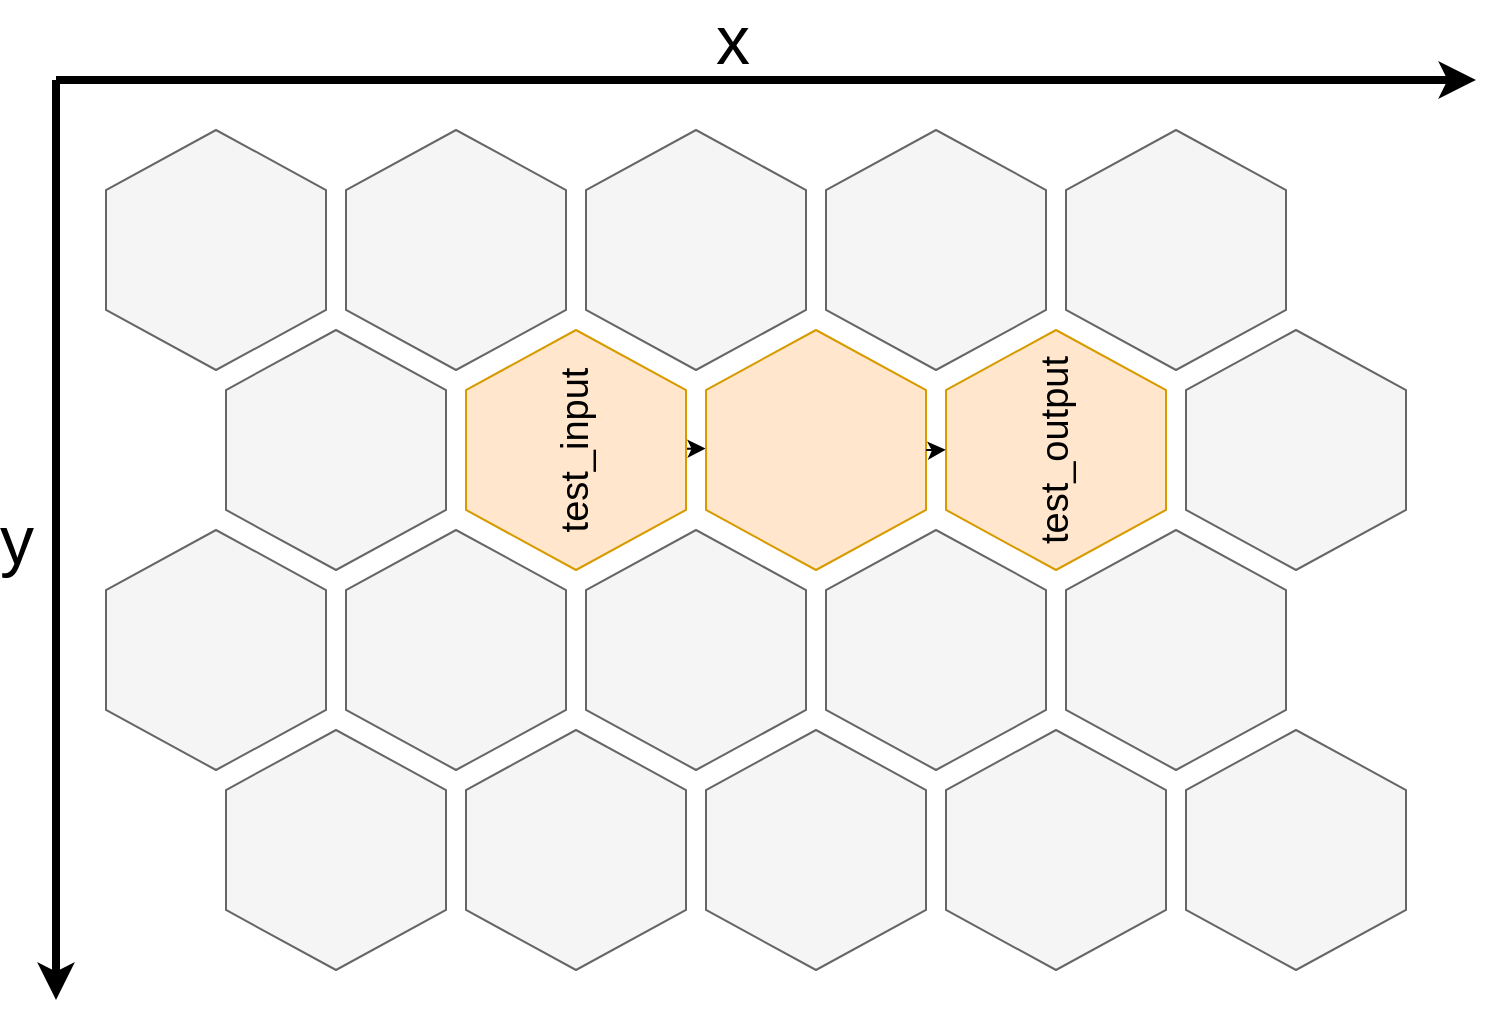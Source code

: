 <mxfile version="14.5.1" type="device"><diagram id="ohTSgQf9Iz3g85Rjkjld" name="Seite-1"><mxGraphModel dx="918" dy="773" grid="1" gridSize="10" guides="1" tooltips="1" connect="1" arrows="1" fold="1" page="1" pageScale="1" pageWidth="827" pageHeight="1169" math="0" shadow="0"><root><mxCell id="0"/><mxCell id="1" parent="0"/><mxCell id="3D4DM0aSmenejultuIwn-1" value="" style="shape=hexagon;perimeter=hexagonPerimeter2;whiteSpace=wrap;html=1;fixedSize=1;size=30;rotation=-90;fillColor=#f5f5f5;strokeColor=#666666;fontColor=#333333;" vertex="1" parent="1"><mxGeometry x="160" y="240" width="120" height="110" as="geometry"/></mxCell><mxCell id="3D4DM0aSmenejultuIwn-2" value="" style="shape=hexagon;perimeter=hexagonPerimeter2;whiteSpace=wrap;html=1;fixedSize=1;size=30;rotation=-90;fillColor=#f5f5f5;strokeColor=#666666;fontColor=#333333;" vertex="1" parent="1"><mxGeometry x="220" y="340" width="120" height="110" as="geometry"/></mxCell><mxCell id="3D4DM0aSmenejultuIwn-3" value="" style="shape=hexagon;perimeter=hexagonPerimeter2;whiteSpace=wrap;html=1;fixedSize=1;size=30;rotation=-90;fillColor=#f5f5f5;strokeColor=#666666;fontColor=#333333;" vertex="1" parent="1"><mxGeometry x="280" y="240" width="120" height="110" as="geometry"/></mxCell><mxCell id="3D4DM0aSmenejultuIwn-25" style="edgeStyle=orthogonalEdgeStyle;rounded=0;orthogonalLoop=1;jettySize=auto;html=1;entryX=0.506;entryY=-0.002;entryDx=0;entryDy=0;entryPerimeter=0;fontSize=19;" edge="1" parent="1" source="3D4DM0aSmenejultuIwn-4" target="3D4DM0aSmenejultuIwn-6"><mxGeometry relative="1" as="geometry"><Array as="points"><mxPoint x="463" y="394"/></Array></mxGeometry></mxCell><mxCell id="3D4DM0aSmenejultuIwn-4" value="test_input" style="shape=hexagon;perimeter=hexagonPerimeter2;whiteSpace=wrap;html=1;fixedSize=1;size=30;rotation=-90;fillColor=#ffe6cc;strokeColor=#d79b00;fontSize=19;" vertex="1" parent="1"><mxGeometry x="340" y="340" width="120" height="110" as="geometry"/></mxCell><mxCell id="3D4DM0aSmenejultuIwn-5" value="" style="shape=hexagon;perimeter=hexagonPerimeter2;whiteSpace=wrap;html=1;fixedSize=1;size=30;rotation=-90;fillColor=#f5f5f5;strokeColor=#666666;fontColor=#333333;" vertex="1" parent="1"><mxGeometry x="400" y="240" width="120" height="110" as="geometry"/></mxCell><mxCell id="3D4DM0aSmenejultuIwn-6" value="" style="shape=hexagon;perimeter=hexagonPerimeter2;whiteSpace=wrap;html=1;fixedSize=1;size=30;rotation=-90;fillColor=#ffe6cc;strokeColor=#d79b00;" vertex="1" parent="1"><mxGeometry x="460" y="340" width="120" height="110" as="geometry"/></mxCell><mxCell id="3D4DM0aSmenejultuIwn-7" value="" style="shape=hexagon;perimeter=hexagonPerimeter2;whiteSpace=wrap;html=1;fixedSize=1;size=30;rotation=-90;fillColor=#f5f5f5;strokeColor=#666666;fontColor=#333333;" vertex="1" parent="1"><mxGeometry x="160" y="440" width="120" height="110" as="geometry"/></mxCell><mxCell id="3D4DM0aSmenejultuIwn-8" value="" style="shape=hexagon;perimeter=hexagonPerimeter2;whiteSpace=wrap;html=1;fixedSize=1;size=30;rotation=-90;fillColor=#f5f5f5;strokeColor=#666666;fontColor=#333333;" vertex="1" parent="1"><mxGeometry x="220" y="540" width="120" height="110" as="geometry"/></mxCell><mxCell id="3D4DM0aSmenejultuIwn-9" value="" style="shape=hexagon;perimeter=hexagonPerimeter2;whiteSpace=wrap;html=1;fixedSize=1;size=30;rotation=-90;fillColor=#f5f5f5;strokeColor=#666666;fontColor=#333333;" vertex="1" parent="1"><mxGeometry x="280" y="440" width="120" height="110" as="geometry"/></mxCell><mxCell id="3D4DM0aSmenejultuIwn-10" value="" style="shape=hexagon;perimeter=hexagonPerimeter2;whiteSpace=wrap;html=1;fixedSize=1;size=30;rotation=-90;fillColor=#f5f5f5;strokeColor=#666666;fontColor=#333333;" vertex="1" parent="1"><mxGeometry x="340" y="540" width="120" height="110" as="geometry"/></mxCell><mxCell id="3D4DM0aSmenejultuIwn-11" value="" style="shape=hexagon;perimeter=hexagonPerimeter2;whiteSpace=wrap;html=1;fixedSize=1;size=30;rotation=-90;fillColor=#f5f5f5;strokeColor=#666666;fontColor=#333333;" vertex="1" parent="1"><mxGeometry x="400" y="440" width="120" height="110" as="geometry"/></mxCell><mxCell id="3D4DM0aSmenejultuIwn-12" value="" style="shape=hexagon;perimeter=hexagonPerimeter2;whiteSpace=wrap;html=1;fixedSize=1;size=30;rotation=-90;fillColor=#f5f5f5;strokeColor=#666666;fontColor=#333333;" vertex="1" parent="1"><mxGeometry x="460" y="540" width="120" height="110" as="geometry"/></mxCell><mxCell id="3D4DM0aSmenejultuIwn-13" value="" style="endArrow=classic;html=1;strokeWidth=4;" edge="1" parent="1"><mxGeometry width="50" height="50" relative="1" as="geometry"><mxPoint x="140" y="210" as="sourcePoint"/><mxPoint x="850" y="210" as="targetPoint"/></mxGeometry></mxCell><mxCell id="3D4DM0aSmenejultuIwn-14" value="x" style="edgeLabel;html=1;align=center;verticalAlign=middle;resizable=0;points=[];fontSize=34;labelBackgroundColor=none;" vertex="1" connectable="0" parent="3D4DM0aSmenejultuIwn-13"><mxGeometry x="-0.14" y="4" relative="1" as="geometry"><mxPoint x="32" y="-16" as="offset"/></mxGeometry></mxCell><mxCell id="3D4DM0aSmenejultuIwn-15" value="" style="endArrow=classic;html=1;strokeWidth=4;" edge="1" parent="1"><mxGeometry width="50" height="50" relative="1" as="geometry"><mxPoint x="140" y="210" as="sourcePoint"/><mxPoint x="140" y="670" as="targetPoint"/></mxGeometry></mxCell><mxCell id="3D4DM0aSmenejultuIwn-16" value="y" style="edgeLabel;html=1;align=center;verticalAlign=middle;resizable=0;points=[];fontSize=34;" vertex="1" connectable="0" parent="3D4DM0aSmenejultuIwn-15"><mxGeometry x="-0.286" y="-2" relative="1" as="geometry"><mxPoint x="-18" y="66" as="offset"/></mxGeometry></mxCell><mxCell id="3D4DM0aSmenejultuIwn-17" value="" style="shape=hexagon;perimeter=hexagonPerimeter2;whiteSpace=wrap;html=1;fixedSize=1;size=30;rotation=-90;fillColor=#f5f5f5;strokeColor=#666666;fontColor=#333333;" vertex="1" parent="1"><mxGeometry x="520" y="240" width="120" height="110" as="geometry"/></mxCell><mxCell id="3D4DM0aSmenejultuIwn-18" value="test_output" style="shape=hexagon;perimeter=hexagonPerimeter2;whiteSpace=wrap;html=1;fixedSize=1;size=30;rotation=-90;fillColor=#ffe6cc;strokeColor=#d79b00;fontSize=19;" vertex="1" parent="1"><mxGeometry x="580" y="340" width="120" height="110" as="geometry"/></mxCell><mxCell id="3D4DM0aSmenejultuIwn-19" value="" style="shape=hexagon;perimeter=hexagonPerimeter2;whiteSpace=wrap;html=1;fixedSize=1;size=30;rotation=-90;fillColor=#f5f5f5;strokeColor=#666666;fontColor=#333333;" vertex="1" parent="1"><mxGeometry x="520" y="440" width="120" height="110" as="geometry"/></mxCell><mxCell id="3D4DM0aSmenejultuIwn-20" value="" style="shape=hexagon;perimeter=hexagonPerimeter2;whiteSpace=wrap;html=1;fixedSize=1;size=30;rotation=-90;fillColor=#f5f5f5;strokeColor=#666666;fontColor=#333333;" vertex="1" parent="1"><mxGeometry x="580" y="540" width="120" height="110" as="geometry"/></mxCell><mxCell id="3D4DM0aSmenejultuIwn-21" value="" style="shape=hexagon;perimeter=hexagonPerimeter2;whiteSpace=wrap;html=1;fixedSize=1;size=30;rotation=-90;fillColor=#f5f5f5;strokeColor=#666666;fontColor=#333333;" vertex="1" parent="1"><mxGeometry x="640" y="240" width="120" height="110" as="geometry"/></mxCell><mxCell id="3D4DM0aSmenejultuIwn-22" value="" style="shape=hexagon;perimeter=hexagonPerimeter2;whiteSpace=wrap;html=1;fixedSize=1;size=30;rotation=-90;fillColor=#f5f5f5;strokeColor=#666666;fontColor=#333333;" vertex="1" parent="1"><mxGeometry x="700" y="340" width="120" height="110" as="geometry"/></mxCell><mxCell id="3D4DM0aSmenejultuIwn-23" value="" style="shape=hexagon;perimeter=hexagonPerimeter2;whiteSpace=wrap;html=1;fixedSize=1;size=30;rotation=-90;fillColor=#f5f5f5;strokeColor=#666666;fontColor=#333333;" vertex="1" parent="1"><mxGeometry x="640" y="440" width="120" height="110" as="geometry"/></mxCell><mxCell id="3D4DM0aSmenejultuIwn-24" value="" style="shape=hexagon;perimeter=hexagonPerimeter2;whiteSpace=wrap;html=1;fixedSize=1;size=30;rotation=-90;fillColor=#f5f5f5;strokeColor=#666666;fontColor=#333333;" vertex="1" parent="1"><mxGeometry x="700" y="540" width="120" height="110" as="geometry"/></mxCell><mxCell id="3D4DM0aSmenejultuIwn-26" style="edgeStyle=orthogonalEdgeStyle;rounded=0;orthogonalLoop=1;jettySize=auto;html=1;entryX=0.506;entryY=-0.002;entryDx=0;entryDy=0;entryPerimeter=0;fontSize=19;" edge="1" parent="1"><mxGeometry relative="1" as="geometry"><mxPoint x="575.11" y="395.03" as="sourcePoint"/><mxPoint x="584.89" y="394.92" as="targetPoint"/><Array as="points"><mxPoint x="583.11" y="394.64"/></Array></mxGeometry></mxCell></root></mxGraphModel></diagram></mxfile>